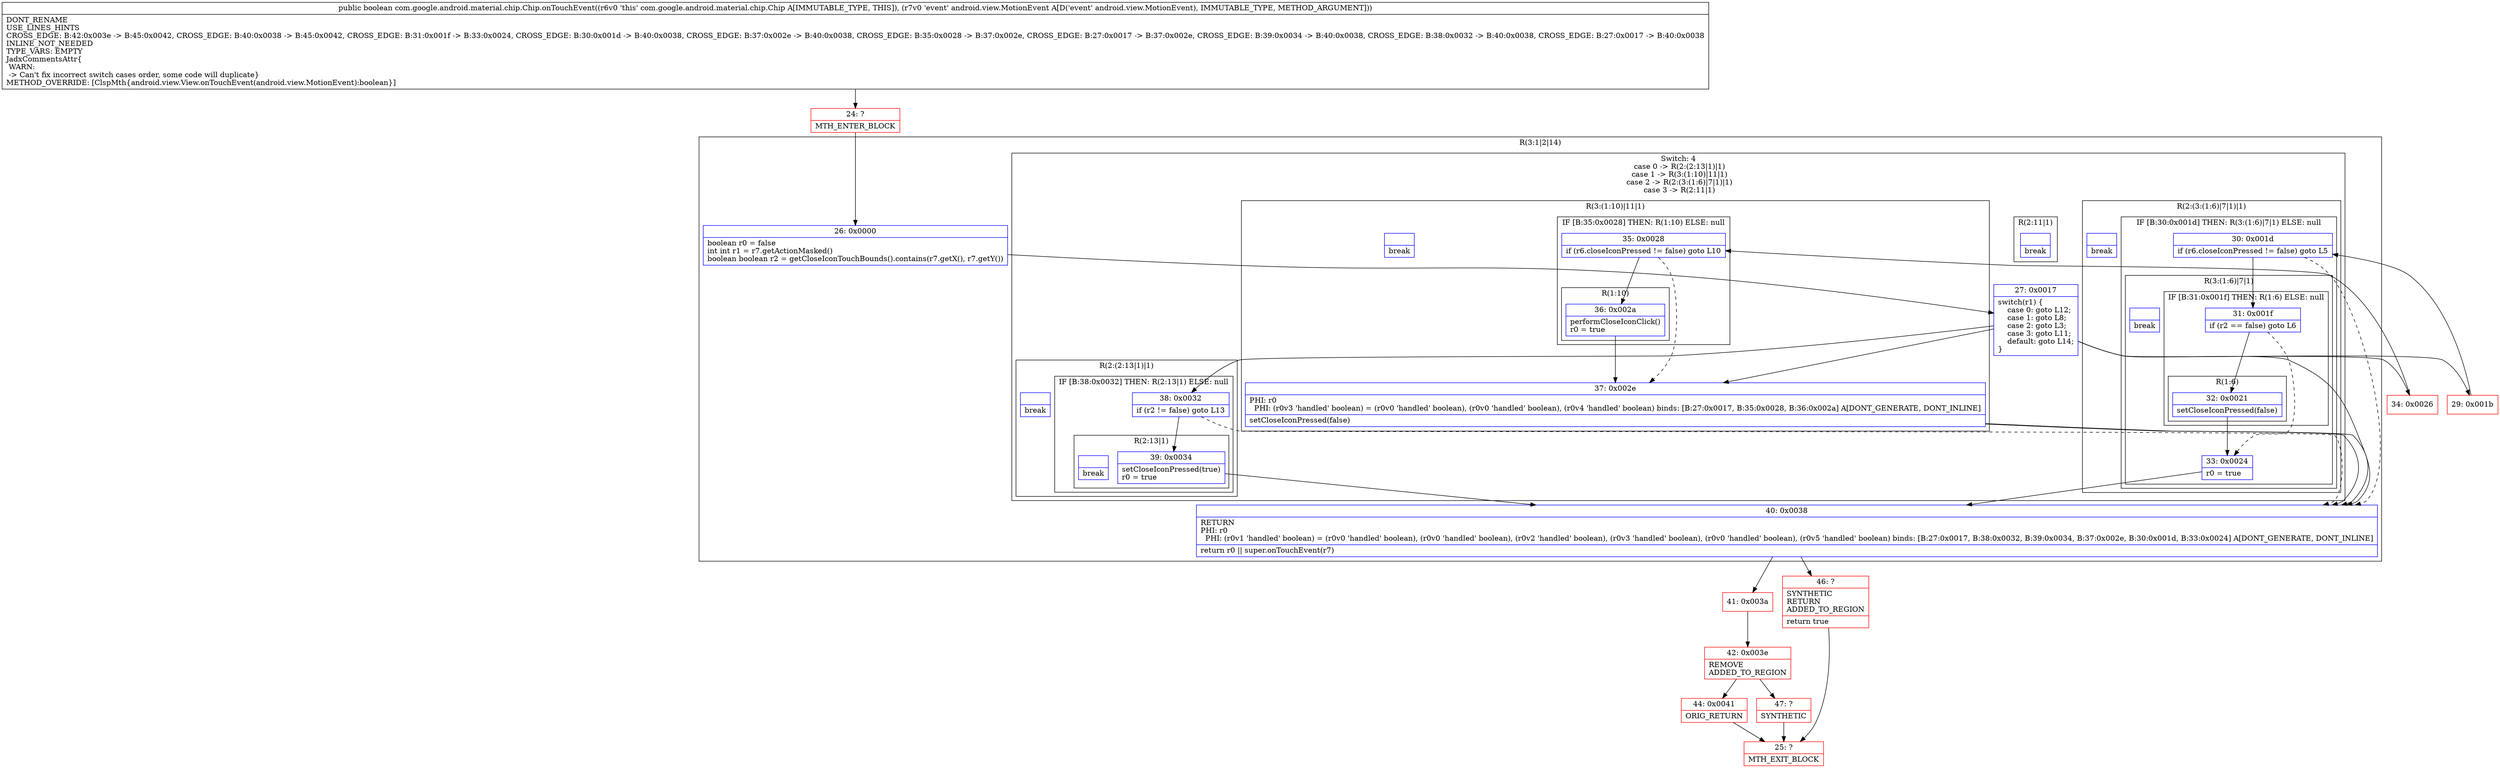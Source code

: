 digraph "CFG forcom.google.android.material.chip.Chip.onTouchEvent(Landroid\/view\/MotionEvent;)Z" {
subgraph cluster_Region_1566934315 {
label = "R(3:1|2|14)";
node [shape=record,color=blue];
Node_26 [shape=record,label="{26\:\ 0x0000|boolean r0 = false\lint int r1 = r7.getActionMasked()\lboolean boolean r2 = getCloseIconTouchBounds().contains(r7.getX(), r7.getY())\l}"];
subgraph cluster_SwitchRegion_796733138 {
label = "Switch: 4
 case 0 -> R(2:(2:13|1)|1)
 case 1 -> R(3:(1:10)|11|1)
 case 2 -> R(2:(3:(1:6)|7|1)|1)
 case 3 -> R(2:11|1)";
node [shape=record,color=blue];
Node_27 [shape=record,label="{27\:\ 0x0017|switch(r1) \{\l    case 0: goto L12;\l    case 1: goto L8;\l    case 2: goto L3;\l    case 3: goto L11;\l    default: goto L14;\l\}\l}"];
subgraph cluster_Region_361117178 {
label = "R(2:(2:13|1)|1)";
node [shape=record,color=blue];
subgraph cluster_IfRegion_125729167 {
label = "IF [B:38:0x0032] THEN: R(2:13|1) ELSE: null";
node [shape=record,color=blue];
Node_38 [shape=record,label="{38\:\ 0x0032|if (r2 != false) goto L13\l}"];
subgraph cluster_Region_94745051 {
label = "R(2:13|1)";
node [shape=record,color=blue];
Node_39 [shape=record,label="{39\:\ 0x0034|setCloseIconPressed(true)\lr0 = true\l}"];
Node_InsnContainer_1802133307 [shape=record,label="{|break\l}"];
}
}
Node_InsnContainer_905808096 [shape=record,label="{|break\l}"];
}
subgraph cluster_Region_1625712979 {
label = "R(3:(1:10)|11|1)";
node [shape=record,color=blue];
subgraph cluster_IfRegion_1147906384 {
label = "IF [B:35:0x0028] THEN: R(1:10) ELSE: null";
node [shape=record,color=blue];
Node_35 [shape=record,label="{35\:\ 0x0028|if (r6.closeIconPressed != false) goto L10\l}"];
subgraph cluster_Region_797453582 {
label = "R(1:10)";
node [shape=record,color=blue];
Node_36 [shape=record,label="{36\:\ 0x002a|performCloseIconClick()\lr0 = true\l}"];
}
}
Node_37 [shape=record,label="{37\:\ 0x002e|PHI: r0 \l  PHI: (r0v3 'handled' boolean) = (r0v0 'handled' boolean), (r0v0 'handled' boolean), (r0v4 'handled' boolean) binds: [B:27:0x0017, B:35:0x0028, B:36:0x002a] A[DONT_GENERATE, DONT_INLINE]\l|setCloseIconPressed(false)\l}"];
Node_InsnContainer_2101454177 [shape=record,label="{|break\l}"];
}
subgraph cluster_Region_606247073 {
label = "R(2:(3:(1:6)|7|1)|1)";
node [shape=record,color=blue];
subgraph cluster_IfRegion_2011025799 {
label = "IF [B:30:0x001d] THEN: R(3:(1:6)|7|1) ELSE: null";
node [shape=record,color=blue];
Node_30 [shape=record,label="{30\:\ 0x001d|if (r6.closeIconPressed != false) goto L5\l}"];
subgraph cluster_Region_1581294828 {
label = "R(3:(1:6)|7|1)";
node [shape=record,color=blue];
subgraph cluster_IfRegion_1777390643 {
label = "IF [B:31:0x001f] THEN: R(1:6) ELSE: null";
node [shape=record,color=blue];
Node_31 [shape=record,label="{31\:\ 0x001f|if (r2 == false) goto L6\l}"];
subgraph cluster_Region_1852163845 {
label = "R(1:6)";
node [shape=record,color=blue];
Node_32 [shape=record,label="{32\:\ 0x0021|setCloseIconPressed(false)\l}"];
}
}
Node_33 [shape=record,label="{33\:\ 0x0024|r0 = true\l}"];
Node_InsnContainer_511642885 [shape=record,label="{|break\l}"];
}
}
Node_InsnContainer_774404603 [shape=record,label="{|break\l}"];
}
subgraph cluster_Region_929092688 {
label = "R(2:11|1)";
node [shape=record,color=blue];
Node_37 [shape=record,label="{37\:\ 0x002e|PHI: r0 \l  PHI: (r0v3 'handled' boolean) = (r0v0 'handled' boolean), (r0v0 'handled' boolean), (r0v4 'handled' boolean) binds: [B:27:0x0017, B:35:0x0028, B:36:0x002a] A[DONT_GENERATE, DONT_INLINE]\l|setCloseIconPressed(false)\l}"];
Node_InsnContainer_2004709462 [shape=record,label="{|break\l}"];
}
}
Node_40 [shape=record,label="{40\:\ 0x0038|RETURN\lPHI: r0 \l  PHI: (r0v1 'handled' boolean) = (r0v0 'handled' boolean), (r0v0 'handled' boolean), (r0v2 'handled' boolean), (r0v3 'handled' boolean), (r0v0 'handled' boolean), (r0v5 'handled' boolean) binds: [B:27:0x0017, B:38:0x0032, B:39:0x0034, B:37:0x002e, B:30:0x001d, B:33:0x0024] A[DONT_GENERATE, DONT_INLINE]\l|return r0 \|\| super.onTouchEvent(r7)\l}"];
}
Node_24 [shape=record,color=red,label="{24\:\ ?|MTH_ENTER_BLOCK\l}"];
Node_29 [shape=record,color=red,label="{29\:\ 0x001b}"];
Node_34 [shape=record,color=red,label="{34\:\ 0x0026}"];
Node_41 [shape=record,color=red,label="{41\:\ 0x003a}"];
Node_42 [shape=record,color=red,label="{42\:\ 0x003e|REMOVE\lADDED_TO_REGION\l}"];
Node_44 [shape=record,color=red,label="{44\:\ 0x0041|ORIG_RETURN\l}"];
Node_25 [shape=record,color=red,label="{25\:\ ?|MTH_EXIT_BLOCK\l}"];
Node_47 [shape=record,color=red,label="{47\:\ ?|SYNTHETIC\l}"];
Node_46 [shape=record,color=red,label="{46\:\ ?|SYNTHETIC\lRETURN\lADDED_TO_REGION\l|return true\l}"];
MethodNode[shape=record,label="{public boolean com.google.android.material.chip.Chip.onTouchEvent((r6v0 'this' com.google.android.material.chip.Chip A[IMMUTABLE_TYPE, THIS]), (r7v0 'event' android.view.MotionEvent A[D('event' android.view.MotionEvent), IMMUTABLE_TYPE, METHOD_ARGUMENT]))  | DONT_RENAME\lUSE_LINES_HINTS\lCROSS_EDGE: B:42:0x003e \-\> B:45:0x0042, CROSS_EDGE: B:40:0x0038 \-\> B:45:0x0042, CROSS_EDGE: B:31:0x001f \-\> B:33:0x0024, CROSS_EDGE: B:30:0x001d \-\> B:40:0x0038, CROSS_EDGE: B:37:0x002e \-\> B:40:0x0038, CROSS_EDGE: B:35:0x0028 \-\> B:37:0x002e, CROSS_EDGE: B:27:0x0017 \-\> B:37:0x002e, CROSS_EDGE: B:39:0x0034 \-\> B:40:0x0038, CROSS_EDGE: B:38:0x0032 \-\> B:40:0x0038, CROSS_EDGE: B:27:0x0017 \-\> B:40:0x0038\lINLINE_NOT_NEEDED\lTYPE_VARS: EMPTY\lJadxCommentsAttr\{\l WARN: \l \-\> Can't fix incorrect switch cases order, some code will duplicate\}\lMETHOD_OVERRIDE: [ClspMth\{android.view.View.onTouchEvent(android.view.MotionEvent):boolean\}]\l}"];
MethodNode -> Node_24;Node_26 -> Node_27;
Node_27 -> Node_29;
Node_27 -> Node_34;
Node_27 -> Node_37;
Node_27 -> Node_38;
Node_27 -> Node_40;
Node_38 -> Node_39;
Node_38 -> Node_40[style=dashed];
Node_39 -> Node_40;
Node_35 -> Node_36;
Node_35 -> Node_37[style=dashed];
Node_36 -> Node_37;
Node_37 -> Node_40;
Node_30 -> Node_31;
Node_30 -> Node_40[style=dashed];
Node_31 -> Node_32;
Node_31 -> Node_33[style=dashed];
Node_32 -> Node_33;
Node_33 -> Node_40;
Node_37 -> Node_40;
Node_40 -> Node_41;
Node_40 -> Node_46;
Node_24 -> Node_26;
Node_29 -> Node_30;
Node_34 -> Node_35;
Node_41 -> Node_42;
Node_42 -> Node_44;
Node_42 -> Node_47;
Node_44 -> Node_25;
Node_47 -> Node_25;
Node_46 -> Node_25;
}

